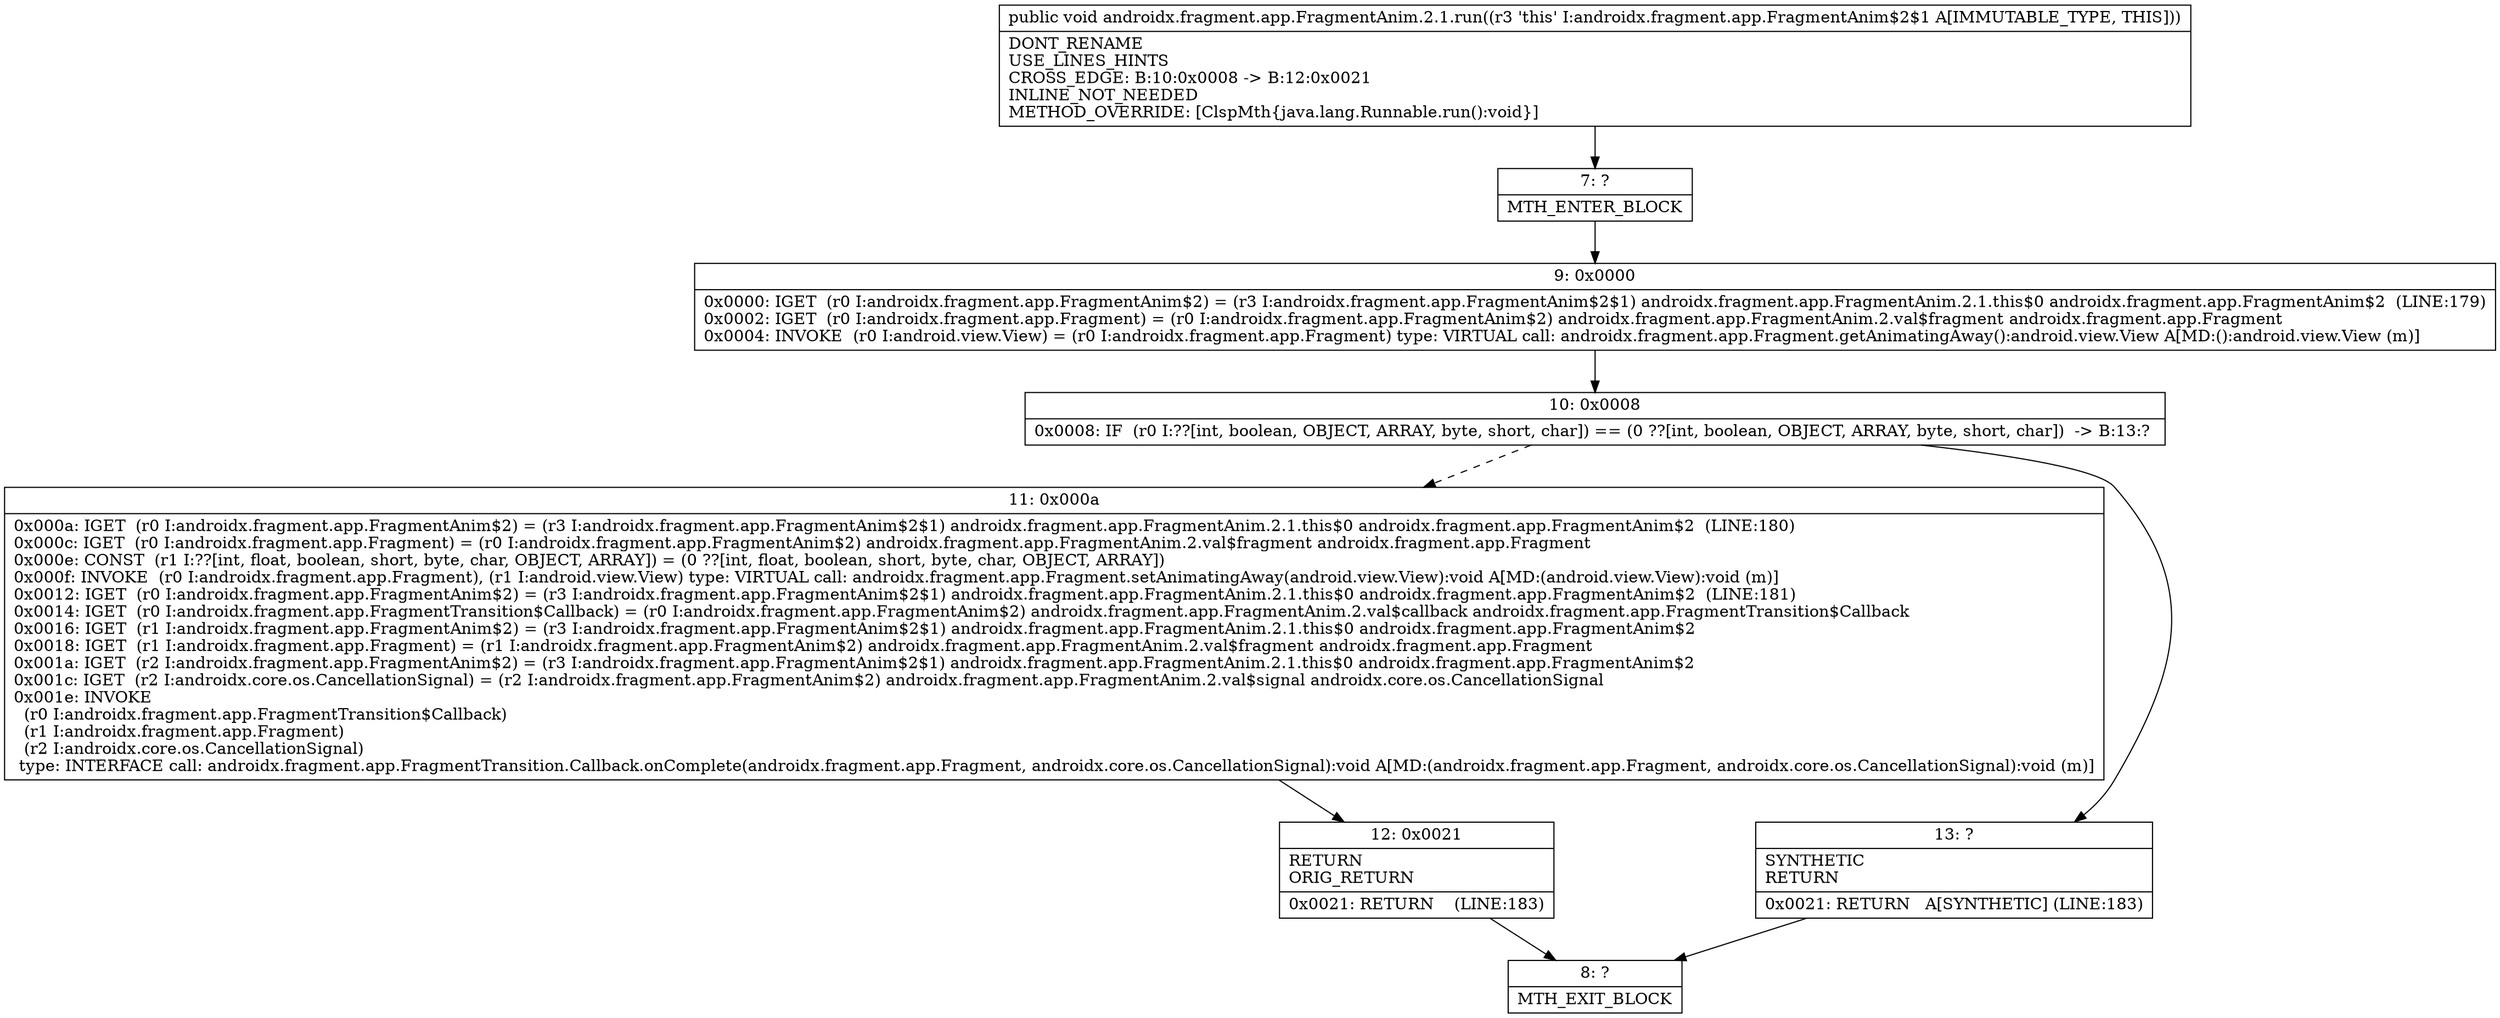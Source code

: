 digraph "CFG forandroidx.fragment.app.FragmentAnim.2.1.run()V" {
Node_7 [shape=record,label="{7\:\ ?|MTH_ENTER_BLOCK\l}"];
Node_9 [shape=record,label="{9\:\ 0x0000|0x0000: IGET  (r0 I:androidx.fragment.app.FragmentAnim$2) = (r3 I:androidx.fragment.app.FragmentAnim$2$1) androidx.fragment.app.FragmentAnim.2.1.this$0 androidx.fragment.app.FragmentAnim$2  (LINE:179)\l0x0002: IGET  (r0 I:androidx.fragment.app.Fragment) = (r0 I:androidx.fragment.app.FragmentAnim$2) androidx.fragment.app.FragmentAnim.2.val$fragment androidx.fragment.app.Fragment \l0x0004: INVOKE  (r0 I:android.view.View) = (r0 I:androidx.fragment.app.Fragment) type: VIRTUAL call: androidx.fragment.app.Fragment.getAnimatingAway():android.view.View A[MD:():android.view.View (m)]\l}"];
Node_10 [shape=record,label="{10\:\ 0x0008|0x0008: IF  (r0 I:??[int, boolean, OBJECT, ARRAY, byte, short, char]) == (0 ??[int, boolean, OBJECT, ARRAY, byte, short, char])  \-\> B:13:? \l}"];
Node_11 [shape=record,label="{11\:\ 0x000a|0x000a: IGET  (r0 I:androidx.fragment.app.FragmentAnim$2) = (r3 I:androidx.fragment.app.FragmentAnim$2$1) androidx.fragment.app.FragmentAnim.2.1.this$0 androidx.fragment.app.FragmentAnim$2  (LINE:180)\l0x000c: IGET  (r0 I:androidx.fragment.app.Fragment) = (r0 I:androidx.fragment.app.FragmentAnim$2) androidx.fragment.app.FragmentAnim.2.val$fragment androidx.fragment.app.Fragment \l0x000e: CONST  (r1 I:??[int, float, boolean, short, byte, char, OBJECT, ARRAY]) = (0 ??[int, float, boolean, short, byte, char, OBJECT, ARRAY]) \l0x000f: INVOKE  (r0 I:androidx.fragment.app.Fragment), (r1 I:android.view.View) type: VIRTUAL call: androidx.fragment.app.Fragment.setAnimatingAway(android.view.View):void A[MD:(android.view.View):void (m)]\l0x0012: IGET  (r0 I:androidx.fragment.app.FragmentAnim$2) = (r3 I:androidx.fragment.app.FragmentAnim$2$1) androidx.fragment.app.FragmentAnim.2.1.this$0 androidx.fragment.app.FragmentAnim$2  (LINE:181)\l0x0014: IGET  (r0 I:androidx.fragment.app.FragmentTransition$Callback) = (r0 I:androidx.fragment.app.FragmentAnim$2) androidx.fragment.app.FragmentAnim.2.val$callback androidx.fragment.app.FragmentTransition$Callback \l0x0016: IGET  (r1 I:androidx.fragment.app.FragmentAnim$2) = (r3 I:androidx.fragment.app.FragmentAnim$2$1) androidx.fragment.app.FragmentAnim.2.1.this$0 androidx.fragment.app.FragmentAnim$2 \l0x0018: IGET  (r1 I:androidx.fragment.app.Fragment) = (r1 I:androidx.fragment.app.FragmentAnim$2) androidx.fragment.app.FragmentAnim.2.val$fragment androidx.fragment.app.Fragment \l0x001a: IGET  (r2 I:androidx.fragment.app.FragmentAnim$2) = (r3 I:androidx.fragment.app.FragmentAnim$2$1) androidx.fragment.app.FragmentAnim.2.1.this$0 androidx.fragment.app.FragmentAnim$2 \l0x001c: IGET  (r2 I:androidx.core.os.CancellationSignal) = (r2 I:androidx.fragment.app.FragmentAnim$2) androidx.fragment.app.FragmentAnim.2.val$signal androidx.core.os.CancellationSignal \l0x001e: INVOKE  \l  (r0 I:androidx.fragment.app.FragmentTransition$Callback)\l  (r1 I:androidx.fragment.app.Fragment)\l  (r2 I:androidx.core.os.CancellationSignal)\l type: INTERFACE call: androidx.fragment.app.FragmentTransition.Callback.onComplete(androidx.fragment.app.Fragment, androidx.core.os.CancellationSignal):void A[MD:(androidx.fragment.app.Fragment, androidx.core.os.CancellationSignal):void (m)]\l}"];
Node_12 [shape=record,label="{12\:\ 0x0021|RETURN\lORIG_RETURN\l|0x0021: RETURN    (LINE:183)\l}"];
Node_8 [shape=record,label="{8\:\ ?|MTH_EXIT_BLOCK\l}"];
Node_13 [shape=record,label="{13\:\ ?|SYNTHETIC\lRETURN\l|0x0021: RETURN   A[SYNTHETIC] (LINE:183)\l}"];
MethodNode[shape=record,label="{public void androidx.fragment.app.FragmentAnim.2.1.run((r3 'this' I:androidx.fragment.app.FragmentAnim$2$1 A[IMMUTABLE_TYPE, THIS]))  | DONT_RENAME\lUSE_LINES_HINTS\lCROSS_EDGE: B:10:0x0008 \-\> B:12:0x0021\lINLINE_NOT_NEEDED\lMETHOD_OVERRIDE: [ClspMth\{java.lang.Runnable.run():void\}]\l}"];
MethodNode -> Node_7;Node_7 -> Node_9;
Node_9 -> Node_10;
Node_10 -> Node_11[style=dashed];
Node_10 -> Node_13;
Node_11 -> Node_12;
Node_12 -> Node_8;
Node_13 -> Node_8;
}

